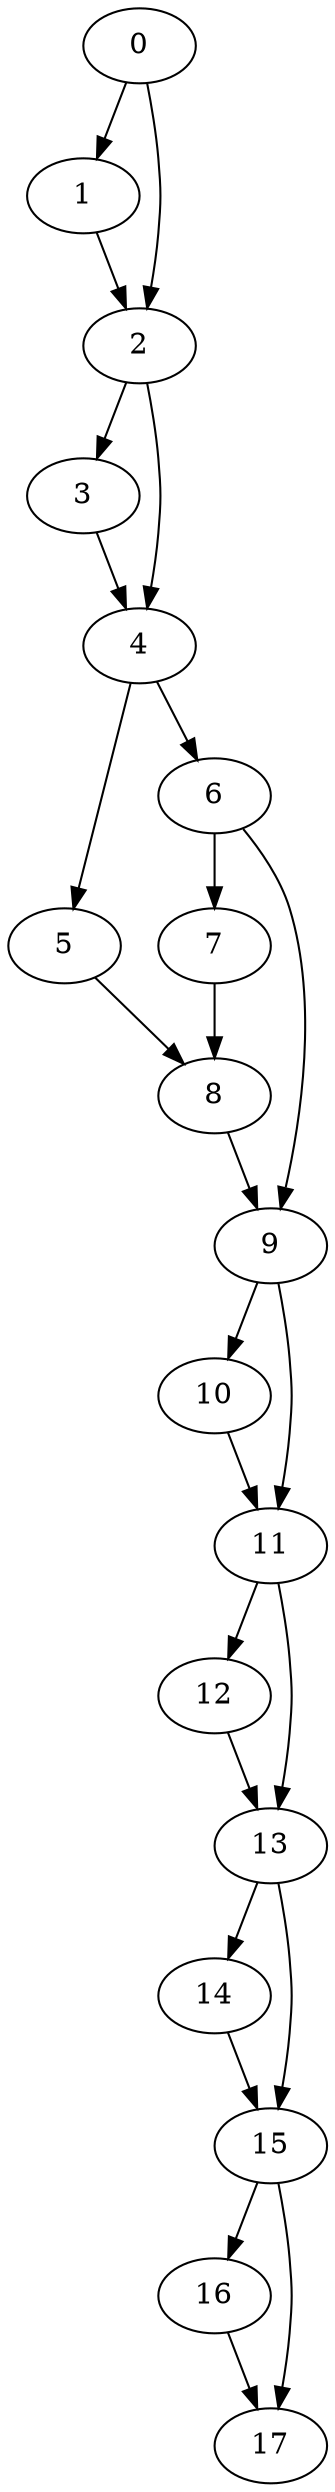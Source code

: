 digraph {
	0
	1
	2
	3
	4
	5
	6
	7
	8
	9
	10
	11
	12
	13
	14
	15
	16
	17
	0 -> 1
	2 -> 4
	3 -> 4
	11 -> 12
	2 -> 3
	6 -> 7
	7 -> 8
	5 -> 8
	6 -> 9
	8 -> 9
	9 -> 11
	10 -> 11
	15 -> 16
	15 -> 17
	16 -> 17
	0 -> 2
	1 -> 2
	4 -> 5
	4 -> 6
	9 -> 10
	11 -> 13
	12 -> 13
	13 -> 14
	13 -> 15
	14 -> 15
}

